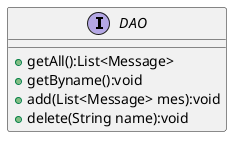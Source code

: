 @startuml
'https://plantuml.com/sequence-diagram

interface DAO{
    + getAll():List<Message>
    + getByname():void
    + add(List<Message> mes):void
    + delete(String name):void
}
@enduml